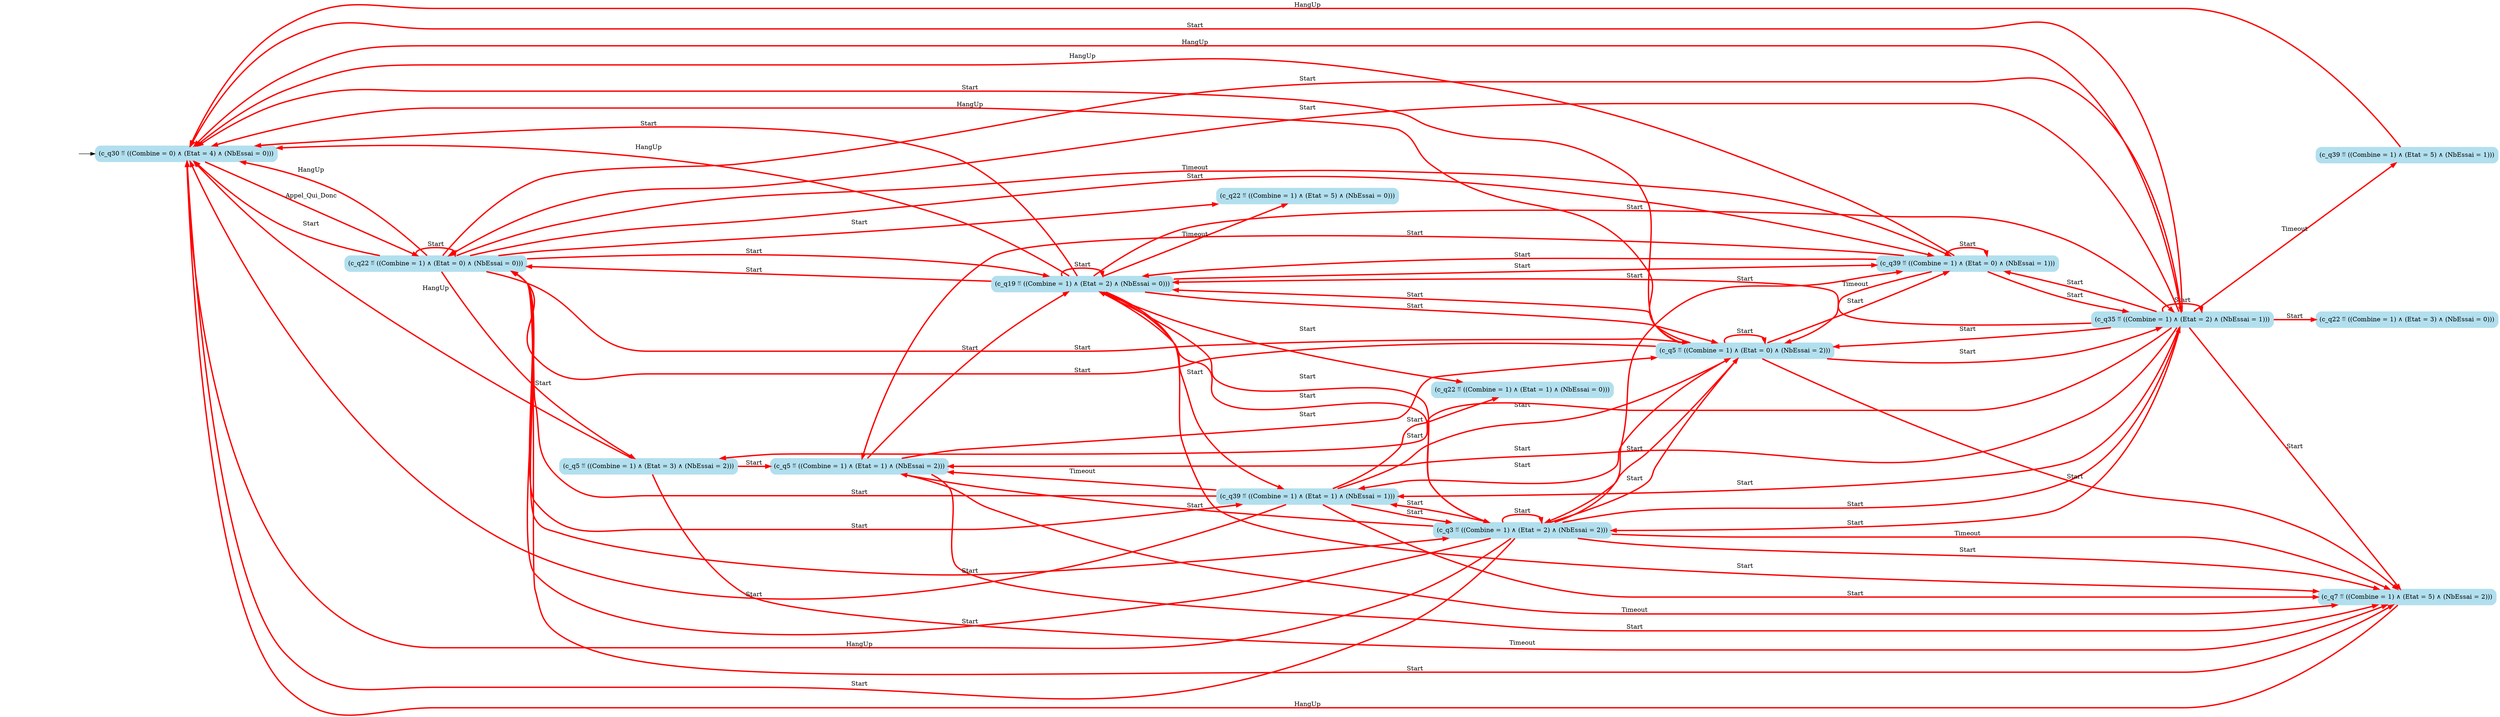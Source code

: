 digraph G {

	rankdir = LR;

	start_c_q30_167[style=invisible];

	node[shape=box, style="rounded, filled", color=lightblue2];

	c_q5_95[label="(c_q5 ≝ ((Combine = 1) ∧ (Etat = 3) ∧ (NbEssai = 2)))"];
	c_q5_164[label="(c_q5 ≝ ((Combine = 1) ∧ (Etat = 1) ∧ (NbEssai = 2)))"];
	c_q22_65[label="(c_q22 ≝ ((Combine = 1) ∧ (Etat = 5) ∧ (NbEssai = 0)))"];
	c_q39_132[label="(c_q39 ≝ ((Combine = 1) ∧ (Etat = 5) ∧ (NbEssai = 1)))"];
	c_q19_165[label="(c_q19 ≝ ((Combine = 1) ∧ (Etat = 2) ∧ (NbEssai = 0)))"];
	c_q39_153[label="(c_q39 ≝ ((Combine = 1) ∧ (Etat = 1) ∧ (NbEssai = 1)))"];
	c_q35_152[label="(c_q35 ≝ ((Combine = 1) ∧ (Etat = 2) ∧ (NbEssai = 1)))"];
	c_q3_138[label="(c_q3 ≝ ((Combine = 1) ∧ (Etat = 2) ∧ (NbEssai = 2)))"];
	c_q22_127[label="(c_q22 ≝ ((Combine = 1) ∧ (Etat = 1) ∧ (NbEssai = 0)))"];
	c_q22_151[label="(c_q22 ≝ ((Combine = 1) ∧ (Etat = 0) ∧ (NbEssai = 0)))"];
	c_q39_158[label="(c_q39 ≝ ((Combine = 1) ∧ (Etat = 0) ∧ (NbEssai = 1)))"];
	c_q22_101[label="(c_q22 ≝ ((Combine = 1) ∧ (Etat = 3) ∧ (NbEssai = 0)))"];
	c_q5_166[label="(c_q5 ≝ ((Combine = 1) ∧ (Etat = 0) ∧ (NbEssai = 2)))"];
	c_q7_163[label="(c_q7 ≝ ((Combine = 1) ∧ (Etat = 5) ∧ (NbEssai = 2)))"];
	c_q30_167[label="(c_q30 ≝ ((Combine = 0) ∧ (Etat = 4) ∧ (NbEssai = 0)))"];

	start_c_q30_167 -> c_q30_167;
	c_q30_167 -> c_q22_151[label="Appel_Qui_Donc", penwidth=3, color=red];
	c_q3_138 -> c_q3_138[label="Start", penwidth=3, color=red];
	c_q3_138 -> c_q5_164[label="Start", penwidth=3, color=red];
	c_q3_138 -> c_q7_163[label="Start", penwidth=3, color=red];
	c_q3_138 -> c_q7_163[label="Timeout", penwidth=3, color=red];
	c_q3_138 -> c_q19_165[label="Start", penwidth=3, color=red];
	c_q3_138 -> c_q22_151[label="Start", penwidth=3, color=red];
	c_q3_138 -> c_q30_167[label="Start", penwidth=3, color=red];
	c_q3_138 -> c_q30_167[label="HangUp", penwidth=3, color=red];
	c_q3_138 -> c_q35_152[label="Start", penwidth=3, color=red];
	c_q3_138 -> c_q39_158[label="Start", penwidth=3, color=red];
	c_q5_95 -> c_q5_164[label="Start", penwidth=3, color=red];
	c_q5_166 -> c_q3_138[label="Start", penwidth=3, color=red];
	c_q5_166 -> c_q7_163[label="Start", penwidth=3, color=red];
	c_q5_95 -> c_q7_163[label="Timeout", penwidth=3, color=red];
	c_q5_166 -> c_q19_165[label="Start", penwidth=3, color=red];
	c_q5_166 -> c_q22_151[label="Start", penwidth=3, color=red];
	c_q5_166 -> c_q30_167[label="Start", penwidth=3, color=red];
	c_q5_95 -> c_q30_167[label="HangUp", penwidth=3, color=red];
	c_q5_166 -> c_q35_152[label="Start", penwidth=3, color=red];
	c_q5_166 -> c_q39_158[label="Start", penwidth=3, color=red];
	c_q7_163 -> c_q30_167[label="HangUp", penwidth=3, color=red];
	c_q19_165 -> c_q19_165[label="Start", penwidth=3, color=red];
	c_q19_165 -> c_q3_138[label="Start", penwidth=3, color=red];
	c_q19_165 -> c_q5_166[label="Start", penwidth=3, color=red];
	c_q19_165 -> c_q7_163[label="Start", penwidth=3, color=red];
	c_q19_165 -> c_q22_127[label="Start", penwidth=3, color=red];
	c_q19_165 -> c_q22_65[label="Timeout", penwidth=3, color=red];
	c_q19_165 -> c_q30_167[label="Start", penwidth=3, color=red];
	c_q19_165 -> c_q30_167[label="HangUp", penwidth=3, color=red];
	c_q19_165 -> c_q35_152[label="Start", penwidth=3, color=red];
	c_q19_165 -> c_q39_158[label="Start", penwidth=3, color=red];
	c_q22_151 -> c_q22_65[label="Start", penwidth=3, color=red];
	c_q22_151 -> c_q22_151[label="Start", penwidth=3, color=red];
	c_q22_151 -> c_q3_138[label="Start", penwidth=3, color=red];
	c_q22_151 -> c_q5_95[label="Start", penwidth=3, color=red];
	c_q22_151 -> c_q7_163[label="Start", penwidth=3, color=red];
	c_q22_151 -> c_q19_165[label="Start", penwidth=3, color=red];
	c_q22_151 -> c_q30_167[label="Start", penwidth=3, color=red];
	c_q22_151 -> c_q30_167[label="HangUp", penwidth=3, color=red];
	c_q22_151 -> c_q35_152[label="Start", penwidth=3, color=red];
	c_q22_151 -> c_q39_158[label="Start", penwidth=3, color=red];
	c_q22_151 -> c_q39_153[label="Start", penwidth=3, color=red];
	c_q22_151 -> c_q39_158[label="Timeout", penwidth=3, color=red];
	c_q35_152 -> c_q35_152[label="Start", penwidth=3, color=red];
	c_q35_152 -> c_q3_138[label="Start", penwidth=3, color=red];
	c_q35_152 -> c_q5_164[label="Start", penwidth=3, color=red];
	c_q35_152 -> c_q5_95[label="Start", penwidth=3, color=red];
	c_q35_152 -> c_q7_163[label="Start", penwidth=3, color=red];
	c_q35_152 -> c_q19_165[label="Start", penwidth=3, color=red];
	c_q35_152 -> c_q22_101[label="Start", penwidth=3, color=red];
	c_q35_152 -> c_q22_151[label="Start", penwidth=3, color=red];
	c_q35_152 -> c_q30_167[label="Start", penwidth=3, color=red];
	c_q35_152 -> c_q30_167[label="HangUp", penwidth=3, color=red];
	c_q35_152 -> c_q39_158[label="Start", penwidth=3, color=red];
	c_q35_152 -> c_q39_132[label="Timeout", penwidth=3, color=red];
	c_q39_158 -> c_q39_158[label="Start", penwidth=3, color=red];
	c_q39_153 -> c_q3_138[label="Start", penwidth=3, color=red];
	c_q39_153 -> c_q5_166[label="Start", penwidth=3, color=red];
	c_q39_158 -> c_q5_164[label="Start", penwidth=3, color=red];
	c_q39_153 -> c_q5_164[label="Timeout", penwidth=3, color=red];
	c_q39_153 -> c_q7_163[label="Start", penwidth=3, color=red];
	c_q39_158 -> c_q19_165[label="Start", penwidth=3, color=red];
	c_q39_153 -> c_q22_127[label="Start", penwidth=3, color=red];
	c_q39_153 -> c_q22_151[label="Start", penwidth=3, color=red];
	c_q39_153 -> c_q30_167[label="Start", penwidth=3, color=red];
	c_q39_132 -> c_q30_167[label="HangUp", penwidth=3, color=red];
	c_q39_158 -> c_q35_152[label="Start", penwidth=3, color=red];
	c_q3_138 -> c_q5_166[label="Start", penwidth=3, color=red];
	c_q3_138 -> c_q39_153[label="Start", penwidth=3, color=red];
	c_q5_166 -> c_q39_153[label="Start", penwidth=3, color=red];
	c_q5_166 -> c_q5_166[label="Start", penwidth=3, color=red];
	c_q22_151 -> c_q5_166[label="Start", penwidth=3, color=red];
	c_q35_152 -> c_q5_166[label="Start", penwidth=3, color=red];
	c_q19_165 -> c_q39_153[label="Start", penwidth=3, color=red];
	c_q19_165 -> c_q22_151[label="Start", penwidth=3, color=red];
	c_q35_152 -> c_q39_153[label="Start", penwidth=3, color=red];
	c_q39_158 -> c_q5_166[label="Timeout", penwidth=3, color=red];
	c_q5_164 -> c_q5_166[label="Start", penwidth=3, color=red];
	c_q39_158 -> c_q30_167[label="HangUp", penwidth=3, color=red];
	c_q5_164 -> c_q7_163[label="Start", penwidth=3, color=red];
	c_q5_164 -> c_q7_163[label="Timeout", penwidth=3, color=red];
	c_q5_164 -> c_q19_165[label="Start", penwidth=3, color=red];
	c_q5_166 -> c_q30_167[label="HangUp", penwidth=3, color=red];

}